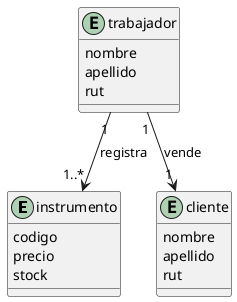 @startuml
'https://plantuml.com/sequence-diagram

entity instrumento{
codigo
precio
stock
}

entity trabajador{
nombre
apellido
rut
}

entity cliente{
nombre
apellido
rut
}

trabajador "1" --> "1..*" instrumento : registra
trabajador "1" --> "1" cliente : vende
@enduml